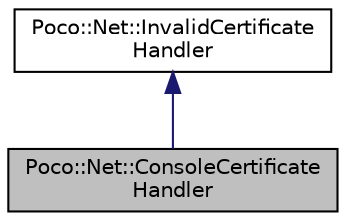 digraph "Poco::Net::ConsoleCertificateHandler"
{
 // LATEX_PDF_SIZE
  edge [fontname="Helvetica",fontsize="10",labelfontname="Helvetica",labelfontsize="10"];
  node [fontname="Helvetica",fontsize="10",shape=record];
  Node1 [label="Poco::Net::ConsoleCertificate\lHandler",height=0.2,width=0.4,color="black", fillcolor="grey75", style="filled", fontcolor="black",tooltip=" "];
  Node2 -> Node1 [dir="back",color="midnightblue",fontsize="10",style="solid",fontname="Helvetica"];
  Node2 [label="Poco::Net::InvalidCertificate\lHandler",height=0.2,width=0.4,color="black", fillcolor="white", style="filled",URL="$classPoco_1_1Net_1_1InvalidCertificateHandler.html",tooltip=" "];
}
